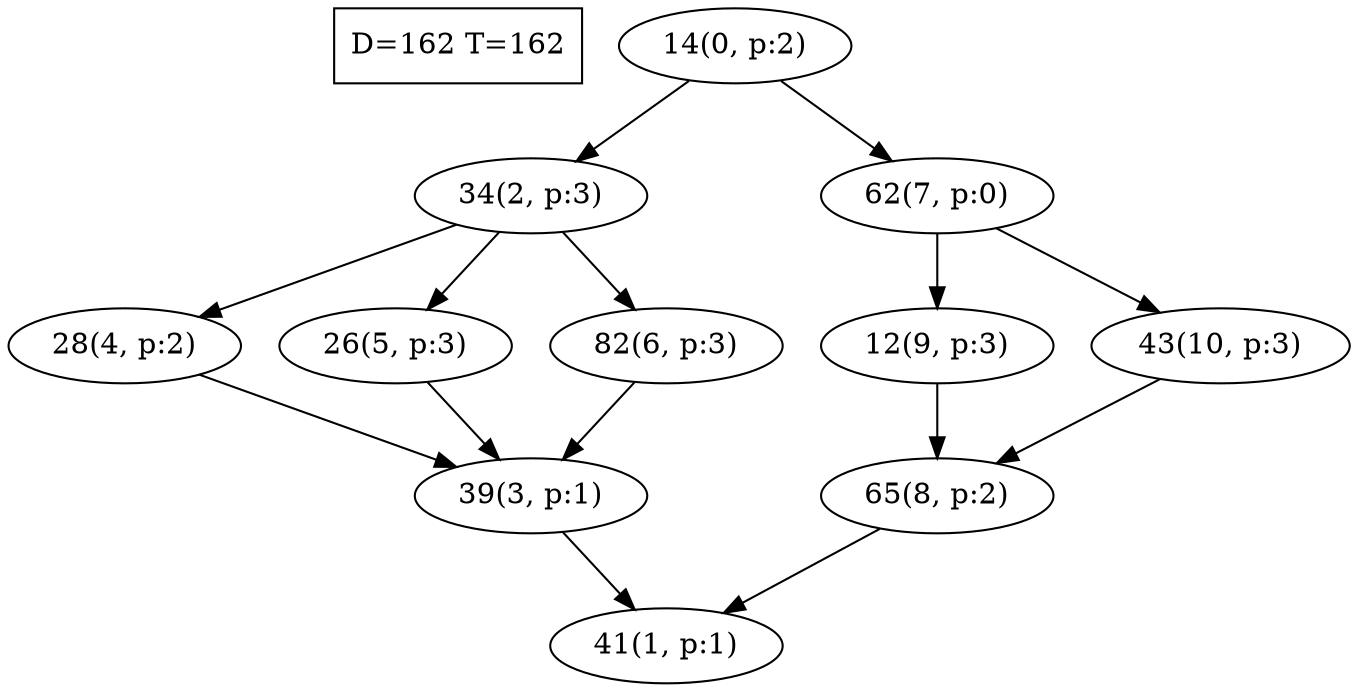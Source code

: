 digraph Task {
i [shape=box, label="D=162 T=162"]; 
0 [label="14(0, p:2)"];
1 [label="41(1, p:1)"];
2 [label="34(2, p:3)"];
3 [label="39(3, p:1)"];
4 [label="28(4, p:2)"];
5 [label="26(5, p:3)"];
6 [label="82(6, p:3)"];
7 [label="62(7, p:0)"];
8 [label="65(8, p:2)"];
9 [label="12(9, p:3)"];
10 [label="43(10, p:3)"];
0 -> 2;
0 -> 7;
2 -> 4;
2 -> 5;
2 -> 6;
3 -> 1;
4 -> 3;
5 -> 3;
6 -> 3;
7 -> 9;
7 -> 10;
8 -> 1;
9 -> 8;
10 -> 8;
}